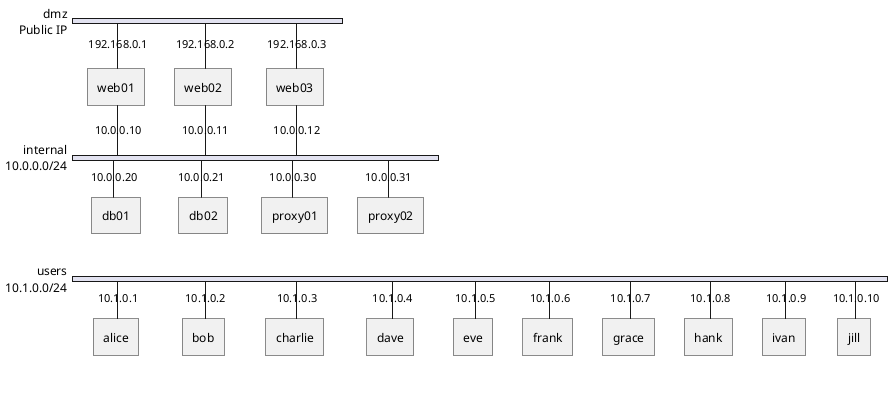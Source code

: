 {
  "sha1": "rcvbuebfgtphddnrp8zw8b2kflakwdz",
  "insertion": {
    "when": "2024-06-04T17:28:43.609Z",
    "url": "https://twitter.com/elementDarkel/status/1640878238460428289",
    "user": "plantuml@gmail.com"
  }
}
@startuml
nwdiag {
    network dmz {
        address = "Public IP"

        web01 [address = "192.168.0.1"];
        web02 [address = "192.168.0.2"];
        web03 [address = "192.168.0.3"];
    }

    network internal {
        address = "10.0.0.0/24"

        web01 [address = "10.0.0.10"];
        web02 [address = "10.0.0.11"];
        web03 [address = "10.0.0.12"];

        db01 [address = "10.0.0.20"];
        db02 [address = "10.0.0.21"];

        proxy01 [address = "10.0.0.30"];
        proxy02 [address = "10.0.0.31"];
    }

    network users {
        address = "10.1.0.0/24"

        alice [address = "10.1.0.1"];
        bob [address = "10.1.0.2"];
        charlie [address = "10.1.0.3"];
        dave [address = "10.1.0.4"];
        eve [address = "10.1.0.5"];
        frank [address = "10.1.0.6"];
        grace [address = "10.1.0.7"];
        hank [address = "10.1.0.8"];
        ivan [address = "10.1.0.9"];
        jill [address = "10.1.0.10"];
    }

}
@enduml
